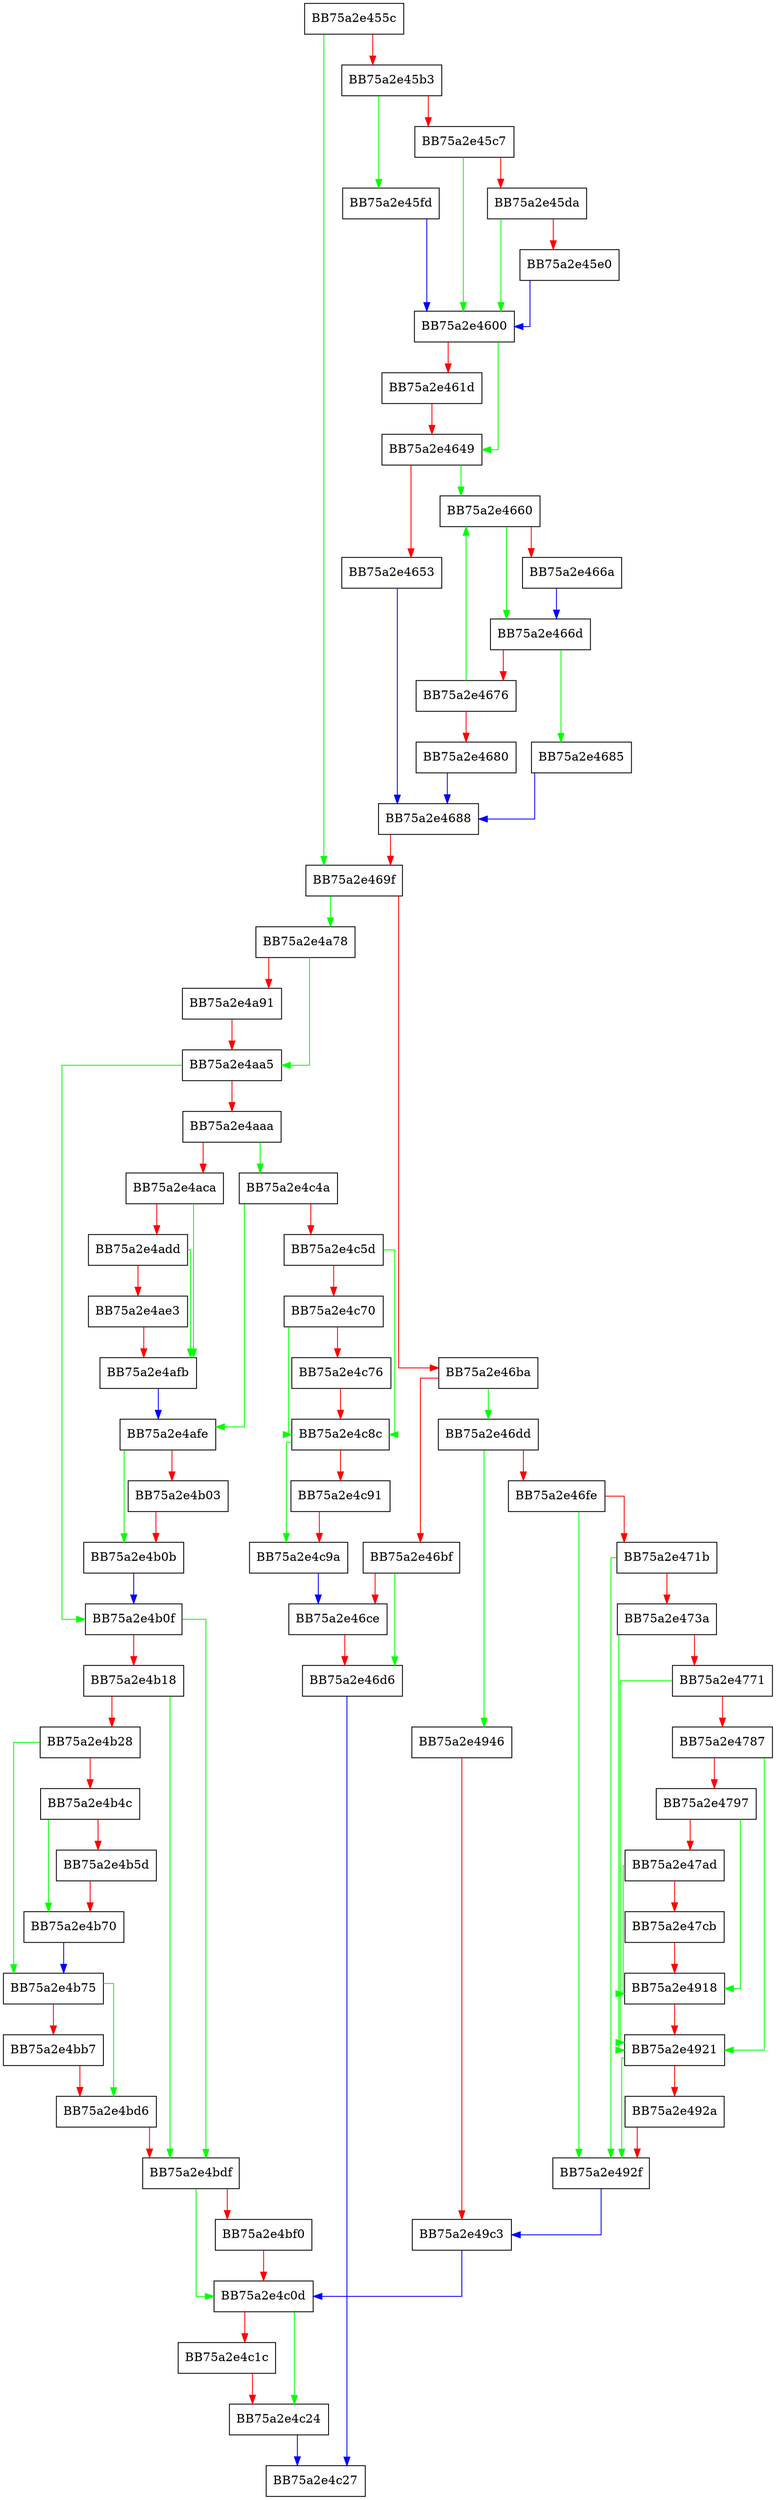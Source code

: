 digraph UpdateStateDueToRemoteAddressSpaceAccess {
  node [shape="box"];
  graph [splines=ortho];
  BB75a2e455c -> BB75a2e469f [color="green"];
  BB75a2e455c -> BB75a2e45b3 [color="red"];
  BB75a2e45b3 -> BB75a2e45fd [color="green"];
  BB75a2e45b3 -> BB75a2e45c7 [color="red"];
  BB75a2e45c7 -> BB75a2e4600 [color="green"];
  BB75a2e45c7 -> BB75a2e45da [color="red"];
  BB75a2e45da -> BB75a2e4600 [color="green"];
  BB75a2e45da -> BB75a2e45e0 [color="red"];
  BB75a2e45e0 -> BB75a2e4600 [color="blue"];
  BB75a2e45fd -> BB75a2e4600 [color="blue"];
  BB75a2e4600 -> BB75a2e4649 [color="green"];
  BB75a2e4600 -> BB75a2e461d [color="red"];
  BB75a2e461d -> BB75a2e4649 [color="red"];
  BB75a2e4649 -> BB75a2e4660 [color="green"];
  BB75a2e4649 -> BB75a2e4653 [color="red"];
  BB75a2e4653 -> BB75a2e4688 [color="blue"];
  BB75a2e4660 -> BB75a2e466d [color="green"];
  BB75a2e4660 -> BB75a2e466a [color="red"];
  BB75a2e466a -> BB75a2e466d [color="blue"];
  BB75a2e466d -> BB75a2e4685 [color="green"];
  BB75a2e466d -> BB75a2e4676 [color="red"];
  BB75a2e4676 -> BB75a2e4660 [color="green"];
  BB75a2e4676 -> BB75a2e4680 [color="red"];
  BB75a2e4680 -> BB75a2e4688 [color="blue"];
  BB75a2e4685 -> BB75a2e4688 [color="blue"];
  BB75a2e4688 -> BB75a2e469f [color="red"];
  BB75a2e469f -> BB75a2e4a78 [color="green"];
  BB75a2e469f -> BB75a2e46ba [color="red"];
  BB75a2e46ba -> BB75a2e46dd [color="green"];
  BB75a2e46ba -> BB75a2e46bf [color="red"];
  BB75a2e46bf -> BB75a2e46d6 [color="green"];
  BB75a2e46bf -> BB75a2e46ce [color="red"];
  BB75a2e46ce -> BB75a2e46d6 [color="red"];
  BB75a2e46d6 -> BB75a2e4c27 [color="blue"];
  BB75a2e46dd -> BB75a2e4946 [color="green"];
  BB75a2e46dd -> BB75a2e46fe [color="red"];
  BB75a2e46fe -> BB75a2e492f [color="green"];
  BB75a2e46fe -> BB75a2e471b [color="red"];
  BB75a2e471b -> BB75a2e492f [color="green"];
  BB75a2e471b -> BB75a2e473a [color="red"];
  BB75a2e473a -> BB75a2e4921 [color="green"];
  BB75a2e473a -> BB75a2e4771 [color="red"];
  BB75a2e4771 -> BB75a2e4921 [color="green"];
  BB75a2e4771 -> BB75a2e4787 [color="red"];
  BB75a2e4787 -> BB75a2e4921 [color="green"];
  BB75a2e4787 -> BB75a2e4797 [color="red"];
  BB75a2e4797 -> BB75a2e4918 [color="green"];
  BB75a2e4797 -> BB75a2e47ad [color="red"];
  BB75a2e47ad -> BB75a2e4918 [color="green"];
  BB75a2e47ad -> BB75a2e47cb [color="red"];
  BB75a2e47cb -> BB75a2e4918 [color="red"];
  BB75a2e4918 -> BB75a2e4921 [color="red"];
  BB75a2e4921 -> BB75a2e492f [color="green"];
  BB75a2e4921 -> BB75a2e492a [color="red"];
  BB75a2e492a -> BB75a2e492f [color="red"];
  BB75a2e492f -> BB75a2e49c3 [color="blue"];
  BB75a2e4946 -> BB75a2e49c3 [color="red"];
  BB75a2e49c3 -> BB75a2e4c0d [color="blue"];
  BB75a2e4a78 -> BB75a2e4aa5 [color="green"];
  BB75a2e4a78 -> BB75a2e4a91 [color="red"];
  BB75a2e4a91 -> BB75a2e4aa5 [color="red"];
  BB75a2e4aa5 -> BB75a2e4b0f [color="green"];
  BB75a2e4aa5 -> BB75a2e4aaa [color="red"];
  BB75a2e4aaa -> BB75a2e4c4a [color="green"];
  BB75a2e4aaa -> BB75a2e4aca [color="red"];
  BB75a2e4aca -> BB75a2e4afb [color="green"];
  BB75a2e4aca -> BB75a2e4add [color="red"];
  BB75a2e4add -> BB75a2e4afb [color="green"];
  BB75a2e4add -> BB75a2e4ae3 [color="red"];
  BB75a2e4ae3 -> BB75a2e4afb [color="red"];
  BB75a2e4afb -> BB75a2e4afe [color="blue"];
  BB75a2e4afe -> BB75a2e4b0b [color="green"];
  BB75a2e4afe -> BB75a2e4b03 [color="red"];
  BB75a2e4b03 -> BB75a2e4b0b [color="red"];
  BB75a2e4b0b -> BB75a2e4b0f [color="blue"];
  BB75a2e4b0f -> BB75a2e4bdf [color="green"];
  BB75a2e4b0f -> BB75a2e4b18 [color="red"];
  BB75a2e4b18 -> BB75a2e4bdf [color="green"];
  BB75a2e4b18 -> BB75a2e4b28 [color="red"];
  BB75a2e4b28 -> BB75a2e4b75 [color="green"];
  BB75a2e4b28 -> BB75a2e4b4c [color="red"];
  BB75a2e4b4c -> BB75a2e4b70 [color="green"];
  BB75a2e4b4c -> BB75a2e4b5d [color="red"];
  BB75a2e4b5d -> BB75a2e4b70 [color="red"];
  BB75a2e4b70 -> BB75a2e4b75 [color="blue"];
  BB75a2e4b75 -> BB75a2e4bd6 [color="green"];
  BB75a2e4b75 -> BB75a2e4bb7 [color="red"];
  BB75a2e4bb7 -> BB75a2e4bd6 [color="red"];
  BB75a2e4bd6 -> BB75a2e4bdf [color="red"];
  BB75a2e4bdf -> BB75a2e4c0d [color="green"];
  BB75a2e4bdf -> BB75a2e4bf0 [color="red"];
  BB75a2e4bf0 -> BB75a2e4c0d [color="red"];
  BB75a2e4c0d -> BB75a2e4c24 [color="green"];
  BB75a2e4c0d -> BB75a2e4c1c [color="red"];
  BB75a2e4c1c -> BB75a2e4c24 [color="red"];
  BB75a2e4c24 -> BB75a2e4c27 [color="blue"];
  BB75a2e4c4a -> BB75a2e4afe [color="green"];
  BB75a2e4c4a -> BB75a2e4c5d [color="red"];
  BB75a2e4c5d -> BB75a2e4c8c [color="green"];
  BB75a2e4c5d -> BB75a2e4c70 [color="red"];
  BB75a2e4c70 -> BB75a2e4c8c [color="green"];
  BB75a2e4c70 -> BB75a2e4c76 [color="red"];
  BB75a2e4c76 -> BB75a2e4c8c [color="red"];
  BB75a2e4c8c -> BB75a2e4c9a [color="green"];
  BB75a2e4c8c -> BB75a2e4c91 [color="red"];
  BB75a2e4c91 -> BB75a2e4c9a [color="red"];
  BB75a2e4c9a -> BB75a2e46ce [color="blue"];
}